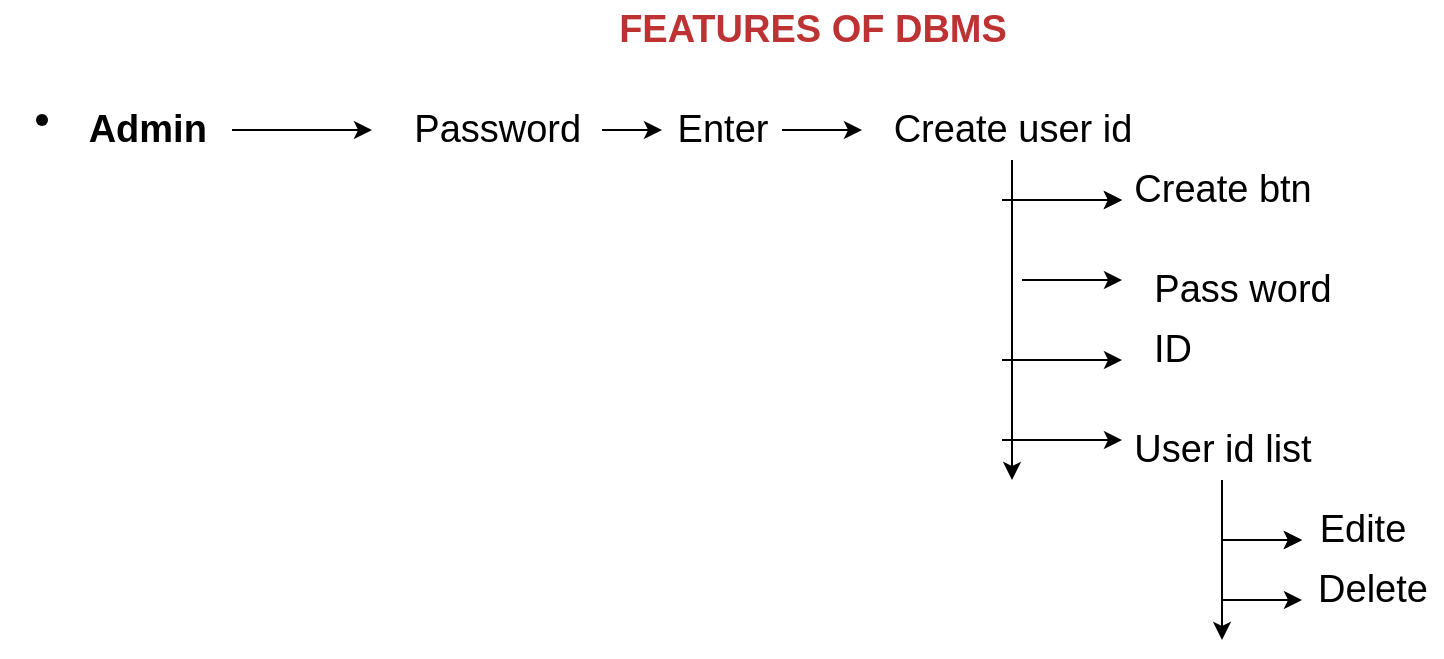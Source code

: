 <mxfile version="15.5.8" type="github">
  <diagram name="Page-1" id="f1b7ffb7-ca1e-a977-7cf5-a751b3c06c05">
    <mxGraphModel dx="1038" dy="579" grid="1" gridSize="10" guides="1" tooltips="1" connect="1" arrows="1" fold="1" page="1" pageScale="1" pageWidth="826" pageHeight="1169" background="#ffffff" math="0" shadow="0">
      <root>
        <mxCell id="0" />
        <mxCell id="1" parent="0" />
        <mxCell id="DuAJFTkFt_JryeyqBIj6-72" value="FEATURES OF DBMS" style="text;html=1;align=center;verticalAlign=middle;resizable=0;points=[];autosize=1;strokeColor=none;fillColor=none;fontStyle=1;fontSize=19;fontColor=#BD3232;" vertex="1" parent="1">
          <mxGeometry x="300" width="210" height="30" as="geometry" />
        </mxCell>
        <mxCell id="DuAJFTkFt_JryeyqBIj6-73" value="" style="shape=waypoint;sketch=0;size=6;pointerEvents=1;points=[];fillColor=none;resizable=0;rotatable=0;perimeter=centerPerimeter;snapToPoint=1;fontSize=19;" vertex="1" parent="1">
          <mxGeometry y="40" width="40" height="40" as="geometry" />
        </mxCell>
        <mxCell id="DuAJFTkFt_JryeyqBIj6-81" value="" style="edgeStyle=orthogonalEdgeStyle;rounded=0;orthogonalLoop=1;jettySize=auto;html=1;fontSize=19;" edge="1" parent="1" source="DuAJFTkFt_JryeyqBIj6-76">
          <mxGeometry relative="1" as="geometry">
            <mxPoint x="185" y="65" as="targetPoint" />
          </mxGeometry>
        </mxCell>
        <mxCell id="DuAJFTkFt_JryeyqBIj6-76" value="Admin&amp;nbsp;" style="text;html=1;align=center;verticalAlign=middle;resizable=0;points=[];autosize=1;strokeColor=none;fillColor=none;fontSize=19;fontStyle=1" vertex="1" parent="1">
          <mxGeometry x="35" y="50" width="80" height="30" as="geometry" />
        </mxCell>
        <mxCell id="DuAJFTkFt_JryeyqBIj6-84" style="edgeStyle=orthogonalEdgeStyle;rounded=0;orthogonalLoop=1;jettySize=auto;html=1;exitX=0.5;exitY=1;exitDx=0;exitDy=0;fontSize=19;" edge="1" parent="1">
          <mxGeometry relative="1" as="geometry">
            <mxPoint x="190" y="90" as="sourcePoint" />
            <mxPoint x="190" y="90" as="targetPoint" />
          </mxGeometry>
        </mxCell>
        <mxCell id="DuAJFTkFt_JryeyqBIj6-88" style="edgeStyle=orthogonalEdgeStyle;rounded=0;orthogonalLoop=1;jettySize=auto;html=1;fontSize=19;" edge="1" parent="1" source="DuAJFTkFt_JryeyqBIj6-86">
          <mxGeometry relative="1" as="geometry">
            <mxPoint x="330" y="65" as="targetPoint" />
          </mxGeometry>
        </mxCell>
        <mxCell id="DuAJFTkFt_JryeyqBIj6-86" value="Password&amp;nbsp;" style="text;html=1;align=center;verticalAlign=middle;resizable=0;points=[];autosize=1;strokeColor=none;fillColor=none;fontSize=19;" vertex="1" parent="1">
          <mxGeometry x="200" y="50" width="100" height="30" as="geometry" />
        </mxCell>
        <mxCell id="DuAJFTkFt_JryeyqBIj6-91" style="edgeStyle=orthogonalEdgeStyle;rounded=0;orthogonalLoop=1;jettySize=auto;html=1;fontSize=19;fontColor=#BD3232;" edge="1" parent="1" source="DuAJFTkFt_JryeyqBIj6-89">
          <mxGeometry relative="1" as="geometry">
            <mxPoint x="430" y="65" as="targetPoint" />
          </mxGeometry>
        </mxCell>
        <mxCell id="DuAJFTkFt_JryeyqBIj6-89" value="Enter" style="text;html=1;align=center;verticalAlign=middle;resizable=0;points=[];autosize=1;strokeColor=none;fillColor=none;fontSize=19;" vertex="1" parent="1">
          <mxGeometry x="330" y="50" width="60" height="30" as="geometry" />
        </mxCell>
        <mxCell id="DuAJFTkFt_JryeyqBIj6-100" value="" style="edgeStyle=orthogonalEdgeStyle;rounded=0;orthogonalLoop=1;jettySize=auto;html=1;fontSize=19;fontColor=#000000;" edge="1" parent="1" source="DuAJFTkFt_JryeyqBIj6-93">
          <mxGeometry relative="1" as="geometry">
            <mxPoint x="505" y="240" as="targetPoint" />
            <Array as="points">
              <mxPoint x="505" y="100" />
              <mxPoint x="505" y="100" />
            </Array>
          </mxGeometry>
        </mxCell>
        <mxCell id="DuAJFTkFt_JryeyqBIj6-93" value="&lt;font color=&quot;#000000&quot;&gt;Create user id&lt;/font&gt;" style="text;html=1;align=center;verticalAlign=middle;resizable=0;points=[];autosize=1;strokeColor=none;fillColor=none;fontSize=19;fontColor=#BD3232;" vertex="1" parent="1">
          <mxGeometry x="440" y="50" width="130" height="30" as="geometry" />
        </mxCell>
        <mxCell id="DuAJFTkFt_JryeyqBIj6-108" value="" style="edgeStyle=none;rounded=0;orthogonalLoop=1;jettySize=auto;html=1;fontSize=19;fontColor=#000000;" edge="1" parent="1">
          <mxGeometry relative="1" as="geometry">
            <mxPoint x="500" y="100" as="sourcePoint" />
            <mxPoint x="560" y="100" as="targetPoint" />
          </mxGeometry>
        </mxCell>
        <mxCell id="DuAJFTkFt_JryeyqBIj6-109" value="Create btn" style="text;html=1;align=center;verticalAlign=middle;resizable=0;points=[];autosize=1;strokeColor=none;fillColor=none;fontSize=19;fontColor=#000000;" vertex="1" parent="1">
          <mxGeometry x="560" y="80" width="100" height="30" as="geometry" />
        </mxCell>
        <mxCell id="DuAJFTkFt_JryeyqBIj6-110" value="" style="edgeStyle=none;rounded=0;orthogonalLoop=1;jettySize=auto;html=1;fontSize=19;fontColor=#000000;" edge="1" parent="1">
          <mxGeometry relative="1" as="geometry">
            <mxPoint x="510" y="100" as="sourcePoint" />
            <mxPoint x="560" y="100" as="targetPoint" />
          </mxGeometry>
        </mxCell>
        <mxCell id="DuAJFTkFt_JryeyqBIj6-113" value="" style="edgeStyle=none;rounded=0;orthogonalLoop=1;jettySize=auto;html=1;fontSize=19;fontColor=#000000;" edge="1" parent="1">
          <mxGeometry relative="1" as="geometry">
            <mxPoint x="510" y="140" as="sourcePoint" />
            <mxPoint x="560" y="140" as="targetPoint" />
          </mxGeometry>
        </mxCell>
        <mxCell id="DuAJFTkFt_JryeyqBIj6-114" value="Pass word" style="text;html=1;align=center;verticalAlign=middle;resizable=0;points=[];autosize=1;strokeColor=none;fillColor=none;fontSize=19;fontColor=#000000;" vertex="1" parent="1">
          <mxGeometry x="570" y="130" width="100" height="30" as="geometry" />
        </mxCell>
        <mxCell id="DuAJFTkFt_JryeyqBIj6-120" value="" style="edgeStyle=none;rounded=0;orthogonalLoop=1;jettySize=auto;html=1;fontSize=19;fontColor=#000000;" edge="1" parent="1">
          <mxGeometry relative="1" as="geometry">
            <mxPoint x="500" y="180" as="sourcePoint" />
            <mxPoint x="560" y="180" as="targetPoint" />
          </mxGeometry>
        </mxCell>
        <mxCell id="DuAJFTkFt_JryeyqBIj6-121" value="ID" style="text;html=1;align=center;verticalAlign=middle;resizable=0;points=[];autosize=1;strokeColor=none;fillColor=none;fontSize=19;fontColor=#000000;" vertex="1" parent="1">
          <mxGeometry x="570" y="160" width="30" height="30" as="geometry" />
        </mxCell>
        <mxCell id="DuAJFTkFt_JryeyqBIj6-124" value="" style="edgeStyle=none;rounded=0;orthogonalLoop=1;jettySize=auto;html=1;fontSize=19;fontColor=#000000;" edge="1" parent="1">
          <mxGeometry relative="1" as="geometry">
            <mxPoint x="500" y="220" as="sourcePoint" />
            <mxPoint x="560" y="220" as="targetPoint" />
          </mxGeometry>
        </mxCell>
        <mxCell id="DuAJFTkFt_JryeyqBIj6-127" value="" style="edgeStyle=none;rounded=0;orthogonalLoop=1;jettySize=auto;html=1;fontSize=19;fontColor=#000000;" edge="1" parent="1" source="DuAJFTkFt_JryeyqBIj6-125">
          <mxGeometry relative="1" as="geometry">
            <mxPoint x="610" y="320" as="targetPoint" />
          </mxGeometry>
        </mxCell>
        <mxCell id="DuAJFTkFt_JryeyqBIj6-125" value="User id list" style="text;html=1;align=center;verticalAlign=middle;resizable=0;points=[];autosize=1;strokeColor=none;fillColor=none;fontSize=19;fontColor=#000000;" vertex="1" parent="1">
          <mxGeometry x="560" y="210" width="100" height="30" as="geometry" />
        </mxCell>
        <mxCell id="DuAJFTkFt_JryeyqBIj6-135" value="" style="edgeStyle=none;rounded=0;orthogonalLoop=1;jettySize=auto;html=1;fontSize=19;fontColor=#000000;" edge="1" parent="1">
          <mxGeometry relative="1" as="geometry">
            <mxPoint x="610" y="270" as="sourcePoint" />
            <mxPoint x="650" y="270" as="targetPoint" />
          </mxGeometry>
        </mxCell>
        <mxCell id="DuAJFTkFt_JryeyqBIj6-136" value="Edite" style="text;html=1;align=center;verticalAlign=middle;resizable=0;points=[];autosize=1;strokeColor=none;fillColor=none;fontSize=19;fontColor=#000000;" vertex="1" parent="1">
          <mxGeometry x="650" y="250" width="60" height="30" as="geometry" />
        </mxCell>
        <mxCell id="DuAJFTkFt_JryeyqBIj6-137" value="" style="edgeStyle=none;rounded=0;orthogonalLoop=1;jettySize=auto;html=1;fontSize=19;fontColor=#000000;" edge="1" parent="1">
          <mxGeometry relative="1" as="geometry">
            <mxPoint x="610" y="270" as="sourcePoint" />
            <mxPoint x="650" y="270" as="targetPoint" />
          </mxGeometry>
        </mxCell>
        <mxCell id="DuAJFTkFt_JryeyqBIj6-142" value="" style="edgeStyle=none;rounded=0;orthogonalLoop=1;jettySize=auto;html=1;fontSize=19;fontColor=#000000;" edge="1" parent="1">
          <mxGeometry relative="1" as="geometry">
            <mxPoint x="610" y="300" as="sourcePoint" />
            <mxPoint x="650" y="300" as="targetPoint" />
          </mxGeometry>
        </mxCell>
        <mxCell id="DuAJFTkFt_JryeyqBIj6-143" value="Delete" style="text;html=1;align=center;verticalAlign=middle;resizable=0;points=[];autosize=1;strokeColor=none;fillColor=none;fontSize=19;fontColor=#000000;" vertex="1" parent="1">
          <mxGeometry x="650" y="280" width="70" height="30" as="geometry" />
        </mxCell>
      </root>
    </mxGraphModel>
  </diagram>
</mxfile>
